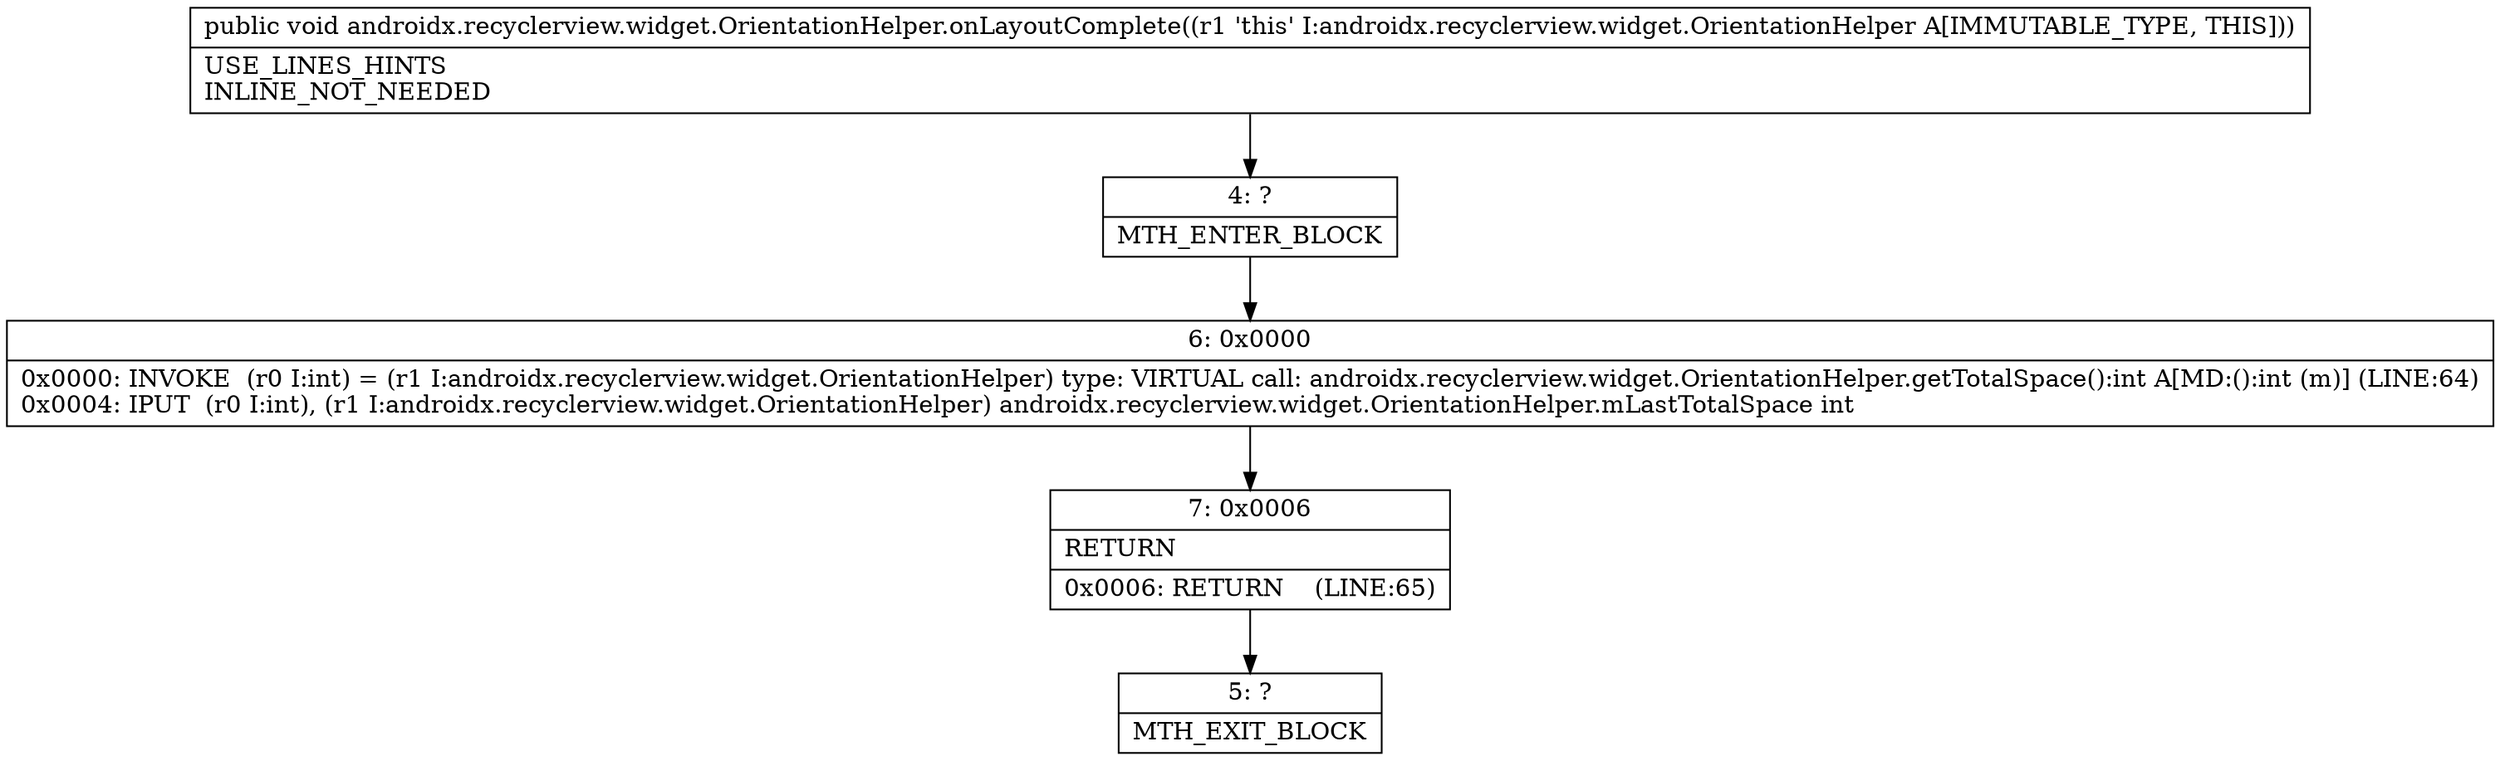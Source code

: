 digraph "CFG forandroidx.recyclerview.widget.OrientationHelper.onLayoutComplete()V" {
Node_4 [shape=record,label="{4\:\ ?|MTH_ENTER_BLOCK\l}"];
Node_6 [shape=record,label="{6\:\ 0x0000|0x0000: INVOKE  (r0 I:int) = (r1 I:androidx.recyclerview.widget.OrientationHelper) type: VIRTUAL call: androidx.recyclerview.widget.OrientationHelper.getTotalSpace():int A[MD:():int (m)] (LINE:64)\l0x0004: IPUT  (r0 I:int), (r1 I:androidx.recyclerview.widget.OrientationHelper) androidx.recyclerview.widget.OrientationHelper.mLastTotalSpace int \l}"];
Node_7 [shape=record,label="{7\:\ 0x0006|RETURN\l|0x0006: RETURN    (LINE:65)\l}"];
Node_5 [shape=record,label="{5\:\ ?|MTH_EXIT_BLOCK\l}"];
MethodNode[shape=record,label="{public void androidx.recyclerview.widget.OrientationHelper.onLayoutComplete((r1 'this' I:androidx.recyclerview.widget.OrientationHelper A[IMMUTABLE_TYPE, THIS]))  | USE_LINES_HINTS\lINLINE_NOT_NEEDED\l}"];
MethodNode -> Node_4;Node_4 -> Node_6;
Node_6 -> Node_7;
Node_7 -> Node_5;
}

